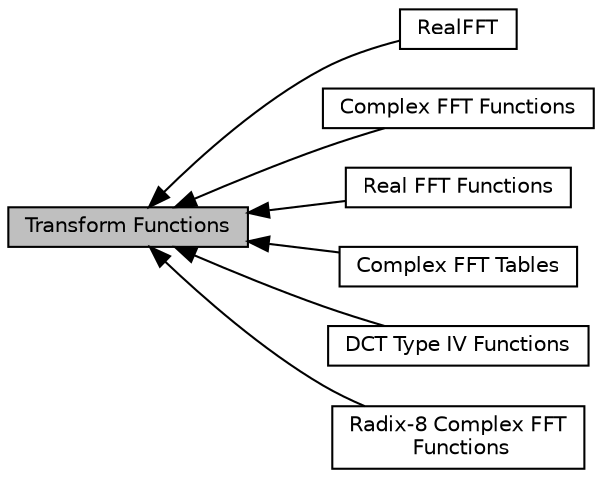 digraph "Transform Functions"
{
  edge [fontname="Helvetica",fontsize="10",labelfontname="Helvetica",labelfontsize="10"];
  node [fontname="Helvetica",fontsize="10",shape=record];
  rankdir=LR;
  Node6 [label="RealFFT",height=0.2,width=0.4,color="black", fillcolor="white", style="filled",URL="$group___real_f_f_t.html"];
  Node1 [label="Complex FFT Functions",height=0.2,width=0.4,color="black", fillcolor="white", style="filled",URL="$group___complex_f_f_t.html"];
  Node4 [label="Real FFT Functions",height=0.2,width=0.4,color="black", fillcolor="white", style="filled",URL="$group___fast.html"];
  Node5 [label="Complex FFT Tables",height=0.2,width=0.4,color="black", fillcolor="white", style="filled",URL="$group___c_f_f_t___c_i_f_f_t.html"];
  Node3 [label="DCT Type IV Functions",height=0.2,width=0.4,color="black", fillcolor="white", style="filled",URL="$group___d_c_t4___i_d_c_t4.html",tooltip="Representation of signals by minimum number of values is important for storage and transmission..."];
  Node2 [label="Radix-8 Complex FFT\l Functions",height=0.2,width=0.4,color="black", fillcolor="white", style="filled",URL="$group___radix8___c_f_f_t___c_i_f_f_t.html"];
  Node0 [label="Transform Functions",height=0.2,width=0.4,color="black", fillcolor="grey75", style="filled", fontcolor="black"];
  Node0->Node1 [shape=plaintext, dir="back", style="solid"];
  Node0->Node2 [shape=plaintext, dir="back", style="solid"];
  Node0->Node3 [shape=plaintext, dir="back", style="solid"];
  Node0->Node4 [shape=plaintext, dir="back", style="solid"];
  Node0->Node5 [shape=plaintext, dir="back", style="solid"];
  Node0->Node6 [shape=plaintext, dir="back", style="solid"];
}
